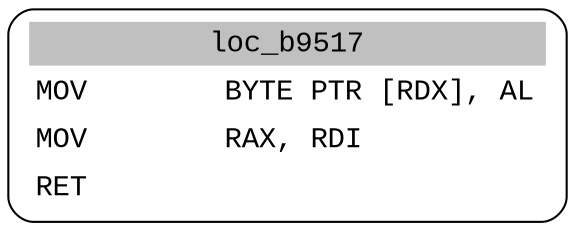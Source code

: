 digraph asm_graph {
1941 [
shape="Mrecord" fontname="Courier New"label =<<table border="0" cellborder="0" cellpadding="3"><tr><td align="center" colspan="2" bgcolor="grey">loc_b9517</td></tr><tr><td align="left">MOV        BYTE PTR [RDX], AL</td></tr><tr><td align="left">MOV        RAX, RDI</td></tr><tr><td align="left">RET        </td></tr></table>> ];
}